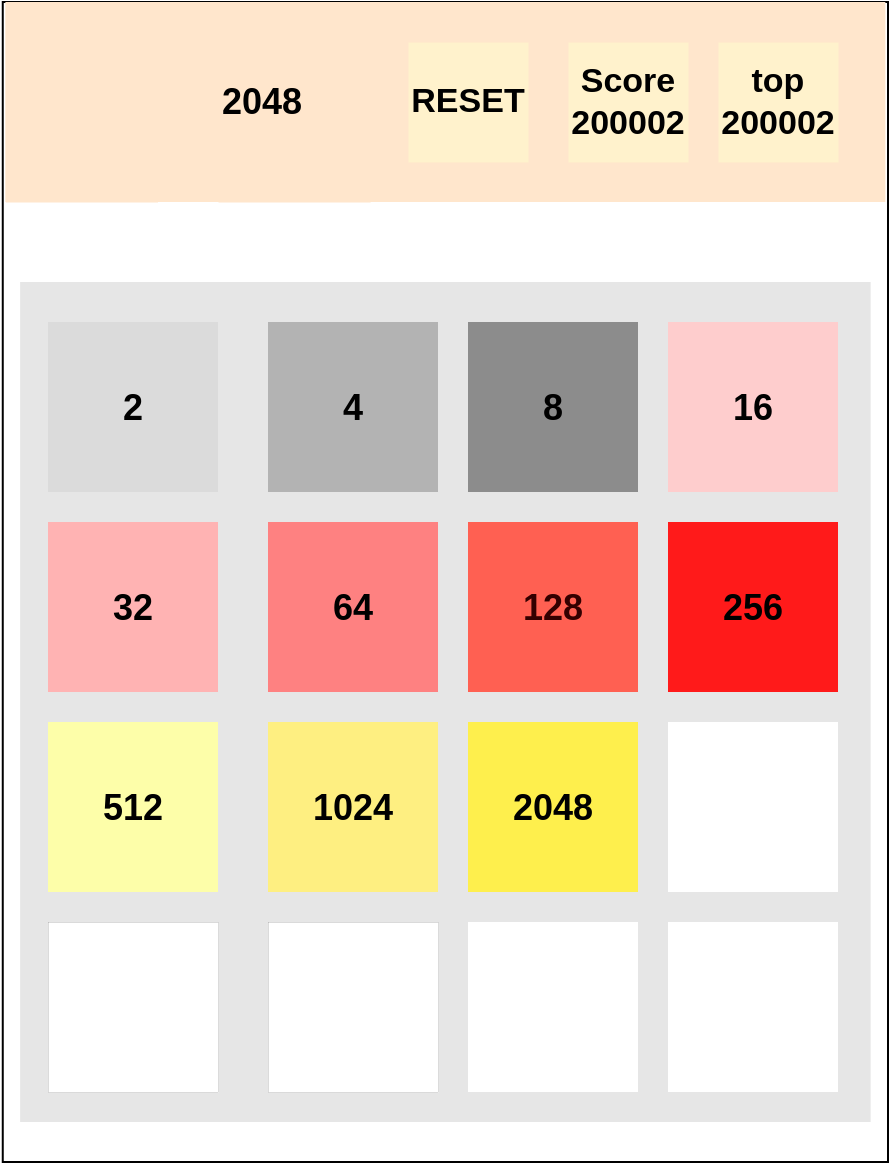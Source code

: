 <mxfile version="26.0.9">
  <diagram name="Page-1" id="tyVAIlG2D9JIPMp_8jAw">
    <mxGraphModel dx="1434" dy="844" grid="1" gridSize="10" guides="1" tooltips="1" connect="1" arrows="1" fold="1" page="1" pageScale="1" pageWidth="827" pageHeight="1169" math="0" shadow="0">
      <root>
        <mxCell id="0" />
        <mxCell id="1" parent="0" />
        <mxCell id="g-vTzpv_zn_2GOTxYaeK-10" value="" style="rounded=0;whiteSpace=wrap;html=1;direction=south;" parent="1" vertex="1">
          <mxGeometry x="217.38" y="100" width="442.62" height="580" as="geometry" />
        </mxCell>
        <mxCell id="g-vTzpv_zn_2GOTxYaeK-11" value="&lt;font style=&quot;font-size: 18px;&quot;&gt;&lt;b style=&quot;&quot;&gt;2048&lt;/b&gt;&lt;/font&gt;" style="rounded=0;whiteSpace=wrap;html=1;fillColor=#ffe6cc;strokeColor=none;align=left;" parent="1" vertex="1">
          <mxGeometry x="218.69" y="100" width="440" height="100" as="geometry" />
        </mxCell>
        <mxCell id="g-vTzpv_zn_2GOTxYaeK-13" value="" style="rounded=0;whiteSpace=wrap;html=1;direction=south;fillColor=light-dark(#e6e6e6, #ededed);strokeColor=none;strokeWidth=1;" parent="1" vertex="1">
          <mxGeometry x="226.07" y="240" width="425.25" height="420" as="geometry" />
        </mxCell>
        <mxCell id="jnryHrUICsK0y8-Uot-c-1" value="&lt;font style=&quot;font-size: 18px;&quot;&gt;&lt;b style=&quot;&quot;&gt;2&lt;/b&gt;&lt;/font&gt;" style="whiteSpace=wrap;html=1;aspect=fixed;strokeWidth=2;strokeColor=none;fillColor=light-dark(#dbdbdb, #ededed);" parent="1" vertex="1">
          <mxGeometry x="240" y="260" width="85" height="85" as="geometry" />
        </mxCell>
        <mxCell id="jnryHrUICsK0y8-Uot-c-2" value="&lt;font style=&quot;font-size: 18px;&quot;&gt;&lt;b&gt;4&lt;/b&gt;&lt;/font&gt;" style="whiteSpace=wrap;html=1;aspect=fixed;strokeWidth=2;fillColor=light-dark(#b3b3b3, #ededed);strokeColor=none;" parent="1" vertex="1">
          <mxGeometry x="350" y="260" width="85" height="85" as="geometry" />
        </mxCell>
        <mxCell id="jnryHrUICsK0y8-Uot-c-3" value="&lt;font style=&quot;font-size: 18px;&quot;&gt;&lt;b&gt;8&lt;/b&gt;&lt;/font&gt;" style="whiteSpace=wrap;html=1;aspect=fixed;fillColor=light-dark(#8c8c8c, #EDEDED);strokeColor=none;strokeWidth=2;" parent="1" vertex="1">
          <mxGeometry x="450" y="260" width="85" height="85" as="geometry" />
        </mxCell>
        <mxCell id="jnryHrUICsK0y8-Uot-c-4" value="&lt;font style=&quot;font-size: 18px;&quot;&gt;&lt;b&gt;16&lt;/b&gt;&lt;/font&gt;" style="whiteSpace=wrap;html=1;aspect=fixed;fillColor=light-dark(#fecdcd, #36210A);strokeColor=none;strokeWidth=2;" parent="1" vertex="1">
          <mxGeometry x="550" y="260" width="85" height="85" as="geometry" />
        </mxCell>
        <mxCell id="jnryHrUICsK0y8-Uot-c-13" value="32" style="whiteSpace=wrap;html=1;aspect=fixed;fillColor=light-dark(#ffb3b3, #9a5800);strokeColor=none;fontColor=#000000;strokeWidth=2;fontSize=18;fontStyle=1" parent="1" vertex="1">
          <mxGeometry x="240" y="360" width="85" height="85" as="geometry" />
        </mxCell>
        <mxCell id="jnryHrUICsK0y8-Uot-c-14" value="&lt;font style=&quot;color: rgb(0, 0, 0);&quot;&gt;64&lt;/font&gt;" style="whiteSpace=wrap;html=1;aspect=fixed;fillColor=light-dark(#fe8181, #ff9281);strokeColor=none;fontColor=#ffffff;strokeWidth=2;fontSize=18;fontStyle=1" parent="1" vertex="1">
          <mxGeometry x="350" y="360" width="85" height="85" as="geometry" />
        </mxCell>
        <mxCell id="jnryHrUICsK0y8-Uot-c-15" value="&lt;font style=&quot;color: rgb(51, 0, 0);&quot;&gt;128&lt;/font&gt;" style="whiteSpace=wrap;html=1;aspect=fixed;fillColor=light-dark(#ff6052, #ff9281);strokeColor=none;fontColor=#ffffff;strokeWidth=2;fontSize=18;fontStyle=1" parent="1" vertex="1">
          <mxGeometry x="450" y="360" width="85" height="85" as="geometry" />
        </mxCell>
        <mxCell id="jnryHrUICsK0y8-Uot-c-16" value="256" style="whiteSpace=wrap;html=1;aspect=fixed;fillColor=light-dark(#ff1a1a, #9a5800);strokeColor=none;fontColor=#000000;strokeWidth=2;fontSize=18;fontStyle=1" parent="1" vertex="1">
          <mxGeometry x="550" y="360" width="85" height="85" as="geometry" />
        </mxCell>
        <mxCell id="jnryHrUICsK0y8-Uot-c-17" value="512" style="whiteSpace=wrap;html=1;aspect=fixed;fillColor=light-dark(#fdfea9, #675000);strokeColor=none;fontColor=#000000;strokeWidth=2;fontSize=18;fontStyle=1" parent="1" vertex="1">
          <mxGeometry x="240" y="460" width="85" height="85" as="geometry" />
        </mxCell>
        <mxCell id="jnryHrUICsK0y8-Uot-c-18" value="1024" style="whiteSpace=wrap;html=1;aspect=fixed;fillColor=light-dark(#feef81, #675000);strokeColor=none;fontColor=#000000;strokeWidth=2;fontSize=18;fontStyle=1" parent="1" vertex="1">
          <mxGeometry x="350" y="460" width="85" height="85" as="geometry" />
        </mxCell>
        <mxCell id="jnryHrUICsK0y8-Uot-c-19" value="2048" style="whiteSpace=wrap;html=1;aspect=fixed;fillColor=light-dark(#feef4d, #675000);strokeColor=none;strokeWidth=2;fontColor=#000000;fontSize=18;fontStyle=1" parent="1" vertex="1">
          <mxGeometry x="450" y="460" width="85" height="85" as="geometry" />
        </mxCell>
        <mxCell id="jnryHrUICsK0y8-Uot-c-20" value="" style="whiteSpace=wrap;html=1;aspect=fixed;fillColor=light-dark(#FFFFFF,#EDEDED);strokeColor=none;fontColor=#333333;strokeWidth=2;fontSize=18;fontStyle=1" parent="1" vertex="1">
          <mxGeometry x="550" y="460" width="85" height="85" as="geometry" />
        </mxCell>
        <mxCell id="jnryHrUICsK0y8-Uot-c-26" value="&lt;b&gt;&lt;font style=&quot;font-size: 17px;&quot;&gt;Score&lt;/font&gt;&lt;/b&gt;&lt;div&gt;&lt;span style=&quot;font-size: 17px;&quot;&gt;&lt;b&gt;200002&lt;/b&gt;&lt;/span&gt;&lt;/div&gt;" style="whiteSpace=wrap;html=1;aspect=fixed;fillColor=#fff2cc;strokeColor=none;strokeWidth=0;align=center;" parent="1" vertex="1">
          <mxGeometry x="500" y="120" width="60" height="60" as="geometry" />
        </mxCell>
        <mxCell id="jnryHrUICsK0y8-Uot-c-27" value="&lt;span style=&quot;font-size: 17px;&quot;&gt;&lt;b&gt;top&lt;/b&gt;&lt;/span&gt;&lt;br&gt;&lt;div&gt;&lt;span style=&quot;font-size: 17px;&quot;&gt;&lt;b&gt;200002&lt;/b&gt;&lt;/span&gt;&lt;/div&gt;" style="whiteSpace=wrap;html=1;aspect=fixed;fillColor=#fff2cc;strokeColor=none;strokeWidth=0;align=center;" parent="1" vertex="1">
          <mxGeometry x="575" y="120" width="60" height="60" as="geometry" />
        </mxCell>
        <mxCell id="jnryHrUICsK0y8-Uot-c-33" value="" style="whiteSpace=wrap;html=1;aspect=fixed;strokeWidth=0;" parent="1" vertex="1">
          <mxGeometry x="240" y="560" width="85" height="85" as="geometry" />
        </mxCell>
        <mxCell id="jnryHrUICsK0y8-Uot-c-34" value="" style="whiteSpace=wrap;html=1;aspect=fixed;fillColor=light-dark(#FFFFFF,#EDEDED);strokeColor=none;fontColor=#333333;strokeWidth=2;" parent="1" vertex="1">
          <mxGeometry x="450" y="560" width="85" height="85" as="geometry" />
        </mxCell>
        <mxCell id="jnryHrUICsK0y8-Uot-c-35" value="" style="whiteSpace=wrap;html=1;aspect=fixed;strokeWidth=0;fillColor=#FFFFFF;" parent="1" vertex="1">
          <mxGeometry x="350" y="560" width="85" height="85" as="geometry" />
        </mxCell>
        <mxCell id="jnryHrUICsK0y8-Uot-c-36" value="" style="whiteSpace=wrap;html=1;aspect=fixed;fillColor=light-dark(#ffffff, #ededed);strokeColor=none;fontColor=#333333;strokeWidth=2;" parent="1" vertex="1">
          <mxGeometry x="550" y="560" width="85" height="85" as="geometry" />
        </mxCell>
        <mxCell id="jnryHrUICsK0y8-Uot-c-37" value="&lt;font style=&quot;font-size: 18px;&quot;&gt;&lt;b style=&quot;&quot;&gt;2048&lt;/b&gt;&lt;/font&gt;" style="rounded=0;whiteSpace=wrap;html=1;fillColor=#ffe6cc;strokeColor=none;align=left;strokeWidth=0;" parent="1" vertex="1">
          <mxGeometry x="325" y="100" width="76.06" height="100" as="geometry" />
        </mxCell>
        <mxCell id="jnryHrUICsK0y8-Uot-c-38" value="" style="rounded=0;whiteSpace=wrap;html=1;fillColor=#ffe6cc;strokeColor=none;align=left;strokeWidth=0;" parent="1" vertex="1">
          <mxGeometry x="218.69" y="100" width="76.06" height="100" as="geometry" />
        </mxCell>
        <mxCell id="1BQGMi08_UnQhidNM5xT-1" value="&lt;span style=&quot;font-size: 17px;&quot;&gt;&lt;b&gt;RESET&lt;/b&gt;&lt;/span&gt;" style="whiteSpace=wrap;html=1;aspect=fixed;fillColor=#fff2cc;strokeColor=none;strokeWidth=0;align=center;" parent="1" vertex="1">
          <mxGeometry x="420" y="120" width="60" height="60" as="geometry" />
        </mxCell>
      </root>
    </mxGraphModel>
  </diagram>
</mxfile>
